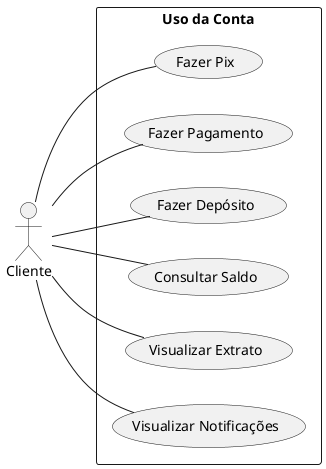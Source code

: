 @startuml
left to right direction

actor Cliente as cliente

rectangle "Uso da Conta"{
    (Fazer Pix) as fazer_pix
    (Fazer Pagamento) as fazer_pagamento
    (Fazer Depósito) as fazer_deposito
    (Consultar Saldo) as consultar_saldo
    (Visualizar Extrato) as visualizar_extrato
    (Visualizar Notificações) as visualizar_notificacoes
}

cliente -- fazer_pix
cliente -- fazer_pagamento
cliente -- fazer_deposito
cliente -- consultar_saldo
cliente -- visualizar_extrato
cliente -- visualizar_notificacoes

@enduml